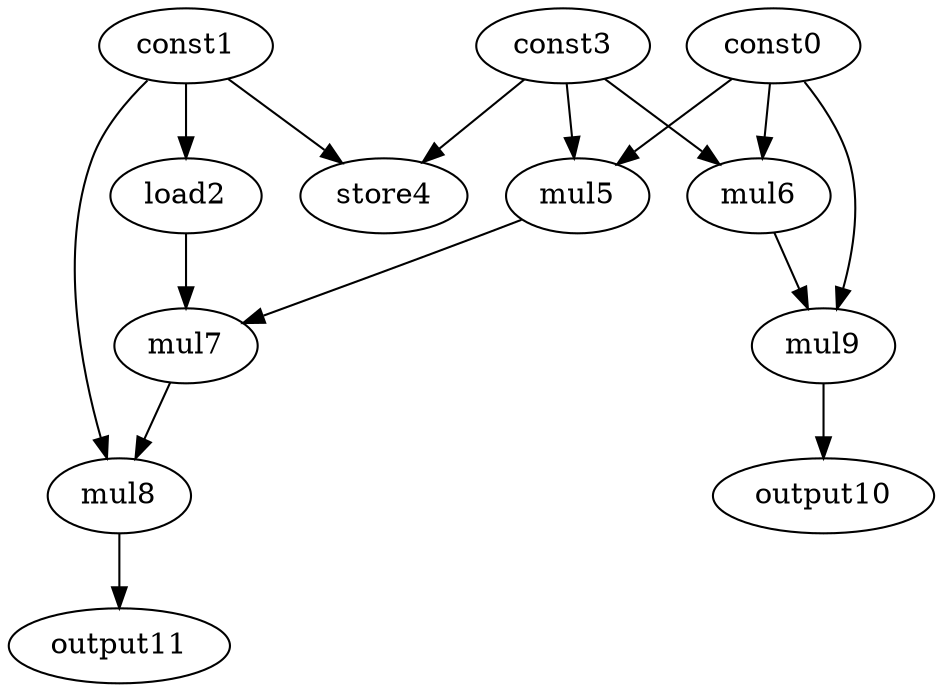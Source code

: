 digraph G { 
const0[opcode=const]; 
const1[opcode=const]; 
load2[opcode=load]; 
const3[opcode=const]; 
store4[opcode=store]; 
mul5[opcode=mul]; 
mul6[opcode=mul]; 
mul7[opcode=mul]; 
mul8[opcode=mul]; 
mul9[opcode=mul]; 
output10[opcode=output]; 
output11[opcode=output]; 
const1->load2[operand=0];
const1->store4[operand=0];
const3->store4[operand=1];
const0->mul5[operand=0];
const3->mul5[operand=1];
const0->mul6[operand=0];
const3->mul6[operand=1];
load2->mul7[operand=0];
mul5->mul7[operand=1];
const0->mul9[operand=0];
mul6->mul9[operand=1];
const1->mul8[operand=0];
mul7->mul8[operand=1];
mul9->output10[operand=0];
mul8->output11[operand=0];
}
